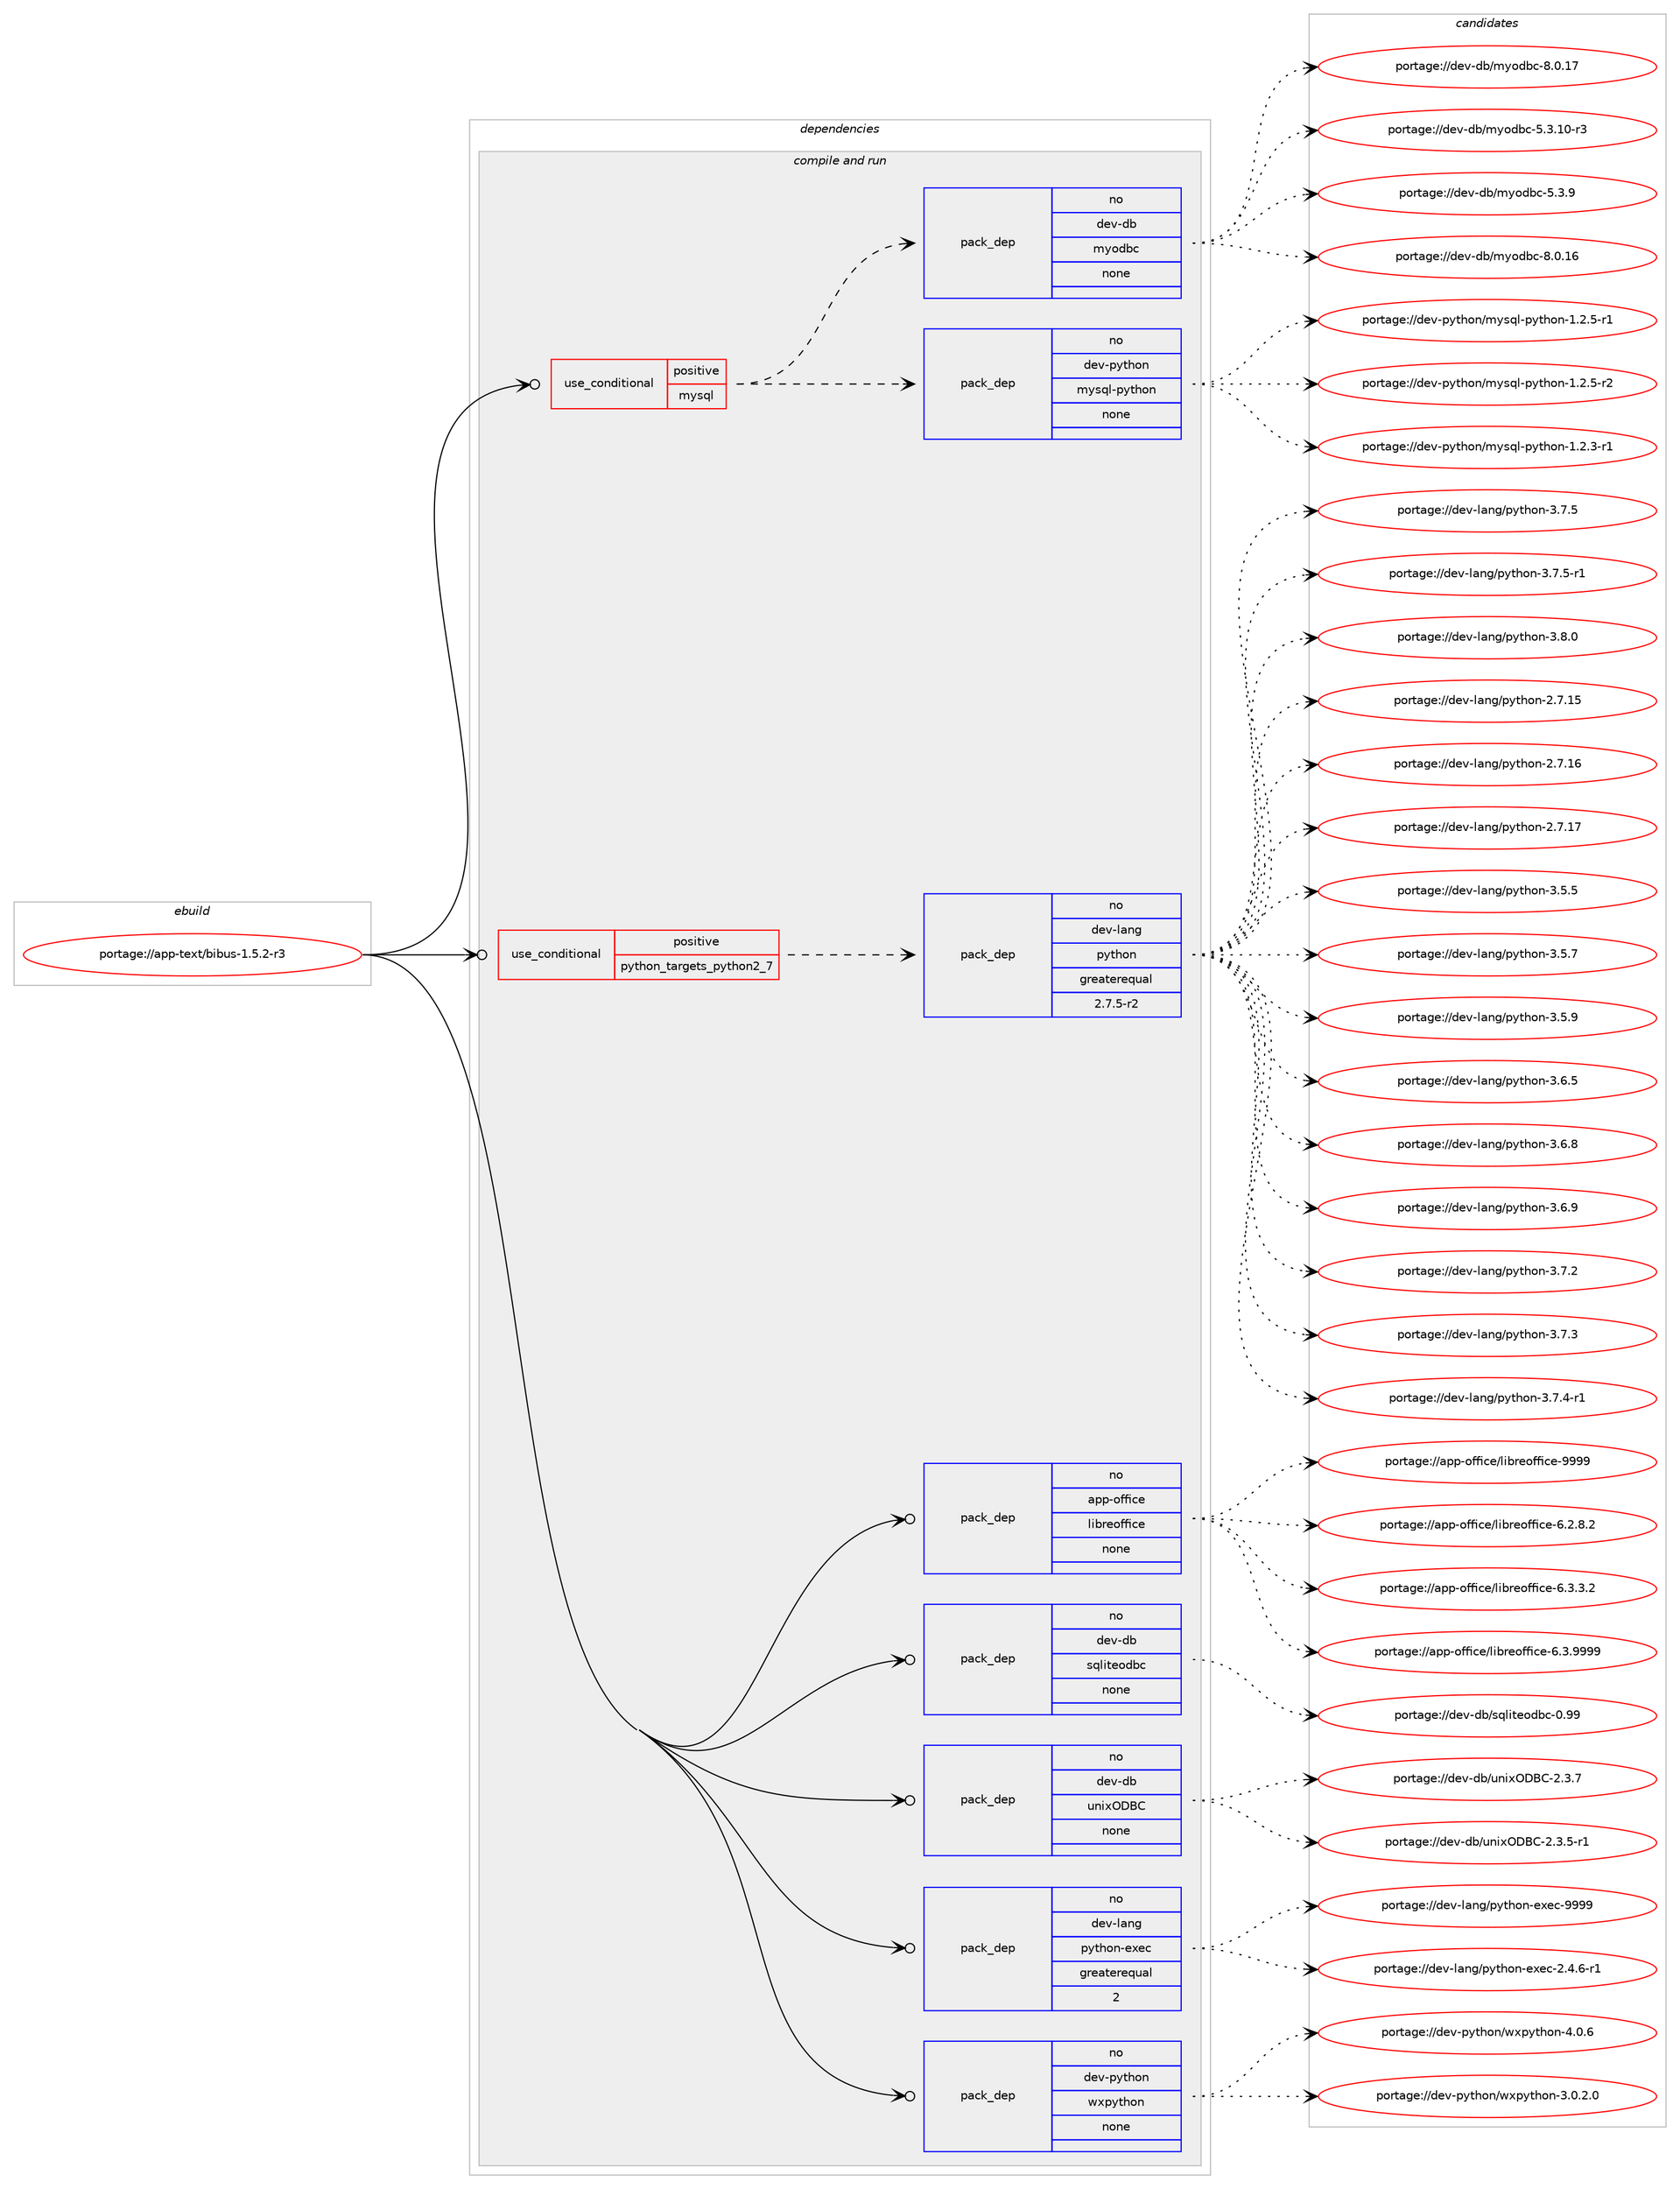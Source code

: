 digraph prolog {

# *************
# Graph options
# *************

newrank=true;
concentrate=true;
compound=true;
graph [rankdir=LR,fontname=Helvetica,fontsize=10,ranksep=1.5];#, ranksep=2.5, nodesep=0.2];
edge  [arrowhead=vee];
node  [fontname=Helvetica,fontsize=10];

# **********
# The ebuild
# **********

subgraph cluster_leftcol {
color=gray;
rank=same;
label=<<i>ebuild</i>>;
id [label="portage://app-text/bibus-1.5.2-r3", color=red, width=4, href="../app-text/bibus-1.5.2-r3.svg"];
}

# ****************
# The dependencies
# ****************

subgraph cluster_midcol {
color=gray;
label=<<i>dependencies</i>>;
subgraph cluster_compile {
fillcolor="#eeeeee";
style=filled;
label=<<i>compile</i>>;
}
subgraph cluster_compileandrun {
fillcolor="#eeeeee";
style=filled;
label=<<i>compile and run</i>>;
subgraph cond10670 {
dependency43168 [label=<<TABLE BORDER="0" CELLBORDER="1" CELLSPACING="0" CELLPADDING="4"><TR><TD ROWSPAN="3" CELLPADDING="10">use_conditional</TD></TR><TR><TD>positive</TD></TR><TR><TD>mysql</TD></TR></TABLE>>, shape=none, color=red];
subgraph pack31774 {
dependency43169 [label=<<TABLE BORDER="0" CELLBORDER="1" CELLSPACING="0" CELLPADDING="4" WIDTH="220"><TR><TD ROWSPAN="6" CELLPADDING="30">pack_dep</TD></TR><TR><TD WIDTH="110">no</TD></TR><TR><TD>dev-python</TD></TR><TR><TD>mysql-python</TD></TR><TR><TD>none</TD></TR><TR><TD></TD></TR></TABLE>>, shape=none, color=blue];
}
dependency43168:e -> dependency43169:w [weight=20,style="dashed",arrowhead="vee"];
subgraph pack31775 {
dependency43170 [label=<<TABLE BORDER="0" CELLBORDER="1" CELLSPACING="0" CELLPADDING="4" WIDTH="220"><TR><TD ROWSPAN="6" CELLPADDING="30">pack_dep</TD></TR><TR><TD WIDTH="110">no</TD></TR><TR><TD>dev-db</TD></TR><TR><TD>myodbc</TD></TR><TR><TD>none</TD></TR><TR><TD></TD></TR></TABLE>>, shape=none, color=blue];
}
dependency43168:e -> dependency43170:w [weight=20,style="dashed",arrowhead="vee"];
}
id:e -> dependency43168:w [weight=20,style="solid",arrowhead="odotvee"];
subgraph cond10671 {
dependency43171 [label=<<TABLE BORDER="0" CELLBORDER="1" CELLSPACING="0" CELLPADDING="4"><TR><TD ROWSPAN="3" CELLPADDING="10">use_conditional</TD></TR><TR><TD>positive</TD></TR><TR><TD>python_targets_python2_7</TD></TR></TABLE>>, shape=none, color=red];
subgraph pack31776 {
dependency43172 [label=<<TABLE BORDER="0" CELLBORDER="1" CELLSPACING="0" CELLPADDING="4" WIDTH="220"><TR><TD ROWSPAN="6" CELLPADDING="30">pack_dep</TD></TR><TR><TD WIDTH="110">no</TD></TR><TR><TD>dev-lang</TD></TR><TR><TD>python</TD></TR><TR><TD>greaterequal</TD></TR><TR><TD>2.7.5-r2</TD></TR></TABLE>>, shape=none, color=blue];
}
dependency43171:e -> dependency43172:w [weight=20,style="dashed",arrowhead="vee"];
}
id:e -> dependency43171:w [weight=20,style="solid",arrowhead="odotvee"];
subgraph pack31777 {
dependency43173 [label=<<TABLE BORDER="0" CELLBORDER="1" CELLSPACING="0" CELLPADDING="4" WIDTH="220"><TR><TD ROWSPAN="6" CELLPADDING="30">pack_dep</TD></TR><TR><TD WIDTH="110">no</TD></TR><TR><TD>app-office</TD></TR><TR><TD>libreoffice</TD></TR><TR><TD>none</TD></TR><TR><TD></TD></TR></TABLE>>, shape=none, color=blue];
}
id:e -> dependency43173:w [weight=20,style="solid",arrowhead="odotvee"];
subgraph pack31778 {
dependency43174 [label=<<TABLE BORDER="0" CELLBORDER="1" CELLSPACING="0" CELLPADDING="4" WIDTH="220"><TR><TD ROWSPAN="6" CELLPADDING="30">pack_dep</TD></TR><TR><TD WIDTH="110">no</TD></TR><TR><TD>dev-db</TD></TR><TR><TD>sqliteodbc</TD></TR><TR><TD>none</TD></TR><TR><TD></TD></TR></TABLE>>, shape=none, color=blue];
}
id:e -> dependency43174:w [weight=20,style="solid",arrowhead="odotvee"];
subgraph pack31779 {
dependency43175 [label=<<TABLE BORDER="0" CELLBORDER="1" CELLSPACING="0" CELLPADDING="4" WIDTH="220"><TR><TD ROWSPAN="6" CELLPADDING="30">pack_dep</TD></TR><TR><TD WIDTH="110">no</TD></TR><TR><TD>dev-db</TD></TR><TR><TD>unixODBC</TD></TR><TR><TD>none</TD></TR><TR><TD></TD></TR></TABLE>>, shape=none, color=blue];
}
id:e -> dependency43175:w [weight=20,style="solid",arrowhead="odotvee"];
subgraph pack31780 {
dependency43176 [label=<<TABLE BORDER="0" CELLBORDER="1" CELLSPACING="0" CELLPADDING="4" WIDTH="220"><TR><TD ROWSPAN="6" CELLPADDING="30">pack_dep</TD></TR><TR><TD WIDTH="110">no</TD></TR><TR><TD>dev-lang</TD></TR><TR><TD>python-exec</TD></TR><TR><TD>greaterequal</TD></TR><TR><TD>2</TD></TR></TABLE>>, shape=none, color=blue];
}
id:e -> dependency43176:w [weight=20,style="solid",arrowhead="odotvee"];
subgraph pack31781 {
dependency43177 [label=<<TABLE BORDER="0" CELLBORDER="1" CELLSPACING="0" CELLPADDING="4" WIDTH="220"><TR><TD ROWSPAN="6" CELLPADDING="30">pack_dep</TD></TR><TR><TD WIDTH="110">no</TD></TR><TR><TD>dev-python</TD></TR><TR><TD>wxpython</TD></TR><TR><TD>none</TD></TR><TR><TD></TD></TR></TABLE>>, shape=none, color=blue];
}
id:e -> dependency43177:w [weight=20,style="solid",arrowhead="odotvee"];
}
subgraph cluster_run {
fillcolor="#eeeeee";
style=filled;
label=<<i>run</i>>;
}
}

# **************
# The candidates
# **************

subgraph cluster_choices {
rank=same;
color=gray;
label=<<i>candidates</i>>;

subgraph choice31774 {
color=black;
nodesep=1;
choiceportage1001011184511212111610411111047109121115113108451121211161041111104549465046514511449 [label="portage://dev-python/mysql-python-1.2.3-r1", color=red, width=4,href="../dev-python/mysql-python-1.2.3-r1.svg"];
choiceportage1001011184511212111610411111047109121115113108451121211161041111104549465046534511449 [label="portage://dev-python/mysql-python-1.2.5-r1", color=red, width=4,href="../dev-python/mysql-python-1.2.5-r1.svg"];
choiceportage1001011184511212111610411111047109121115113108451121211161041111104549465046534511450 [label="portage://dev-python/mysql-python-1.2.5-r2", color=red, width=4,href="../dev-python/mysql-python-1.2.5-r2.svg"];
dependency43169:e -> choiceportage1001011184511212111610411111047109121115113108451121211161041111104549465046514511449:w [style=dotted,weight="100"];
dependency43169:e -> choiceportage1001011184511212111610411111047109121115113108451121211161041111104549465046534511449:w [style=dotted,weight="100"];
dependency43169:e -> choiceportage1001011184511212111610411111047109121115113108451121211161041111104549465046534511450:w [style=dotted,weight="100"];
}
subgraph choice31775 {
color=black;
nodesep=1;
choiceportage1001011184510098471091211111009899455346514649484511451 [label="portage://dev-db/myodbc-5.3.10-r3", color=red, width=4,href="../dev-db/myodbc-5.3.10-r3.svg"];
choiceportage1001011184510098471091211111009899455346514657 [label="portage://dev-db/myodbc-5.3.9", color=red, width=4,href="../dev-db/myodbc-5.3.9.svg"];
choiceportage100101118451009847109121111100989945564648464954 [label="portage://dev-db/myodbc-8.0.16", color=red, width=4,href="../dev-db/myodbc-8.0.16.svg"];
choiceportage100101118451009847109121111100989945564648464955 [label="portage://dev-db/myodbc-8.0.17", color=red, width=4,href="../dev-db/myodbc-8.0.17.svg"];
dependency43170:e -> choiceportage1001011184510098471091211111009899455346514649484511451:w [style=dotted,weight="100"];
dependency43170:e -> choiceportage1001011184510098471091211111009899455346514657:w [style=dotted,weight="100"];
dependency43170:e -> choiceportage100101118451009847109121111100989945564648464954:w [style=dotted,weight="100"];
dependency43170:e -> choiceportage100101118451009847109121111100989945564648464955:w [style=dotted,weight="100"];
}
subgraph choice31776 {
color=black;
nodesep=1;
choiceportage10010111845108971101034711212111610411111045504655464953 [label="portage://dev-lang/python-2.7.15", color=red, width=4,href="../dev-lang/python-2.7.15.svg"];
choiceportage10010111845108971101034711212111610411111045504655464954 [label="portage://dev-lang/python-2.7.16", color=red, width=4,href="../dev-lang/python-2.7.16.svg"];
choiceportage10010111845108971101034711212111610411111045504655464955 [label="portage://dev-lang/python-2.7.17", color=red, width=4,href="../dev-lang/python-2.7.17.svg"];
choiceportage100101118451089711010347112121116104111110455146534653 [label="portage://dev-lang/python-3.5.5", color=red, width=4,href="../dev-lang/python-3.5.5.svg"];
choiceportage100101118451089711010347112121116104111110455146534655 [label="portage://dev-lang/python-3.5.7", color=red, width=4,href="../dev-lang/python-3.5.7.svg"];
choiceportage100101118451089711010347112121116104111110455146534657 [label="portage://dev-lang/python-3.5.9", color=red, width=4,href="../dev-lang/python-3.5.9.svg"];
choiceportage100101118451089711010347112121116104111110455146544653 [label="portage://dev-lang/python-3.6.5", color=red, width=4,href="../dev-lang/python-3.6.5.svg"];
choiceportage100101118451089711010347112121116104111110455146544656 [label="portage://dev-lang/python-3.6.8", color=red, width=4,href="../dev-lang/python-3.6.8.svg"];
choiceportage100101118451089711010347112121116104111110455146544657 [label="portage://dev-lang/python-3.6.9", color=red, width=4,href="../dev-lang/python-3.6.9.svg"];
choiceportage100101118451089711010347112121116104111110455146554650 [label="portage://dev-lang/python-3.7.2", color=red, width=4,href="../dev-lang/python-3.7.2.svg"];
choiceportage100101118451089711010347112121116104111110455146554651 [label="portage://dev-lang/python-3.7.3", color=red, width=4,href="../dev-lang/python-3.7.3.svg"];
choiceportage1001011184510897110103471121211161041111104551465546524511449 [label="portage://dev-lang/python-3.7.4-r1", color=red, width=4,href="../dev-lang/python-3.7.4-r1.svg"];
choiceportage100101118451089711010347112121116104111110455146554653 [label="portage://dev-lang/python-3.7.5", color=red, width=4,href="../dev-lang/python-3.7.5.svg"];
choiceportage1001011184510897110103471121211161041111104551465546534511449 [label="portage://dev-lang/python-3.7.5-r1", color=red, width=4,href="../dev-lang/python-3.7.5-r1.svg"];
choiceportage100101118451089711010347112121116104111110455146564648 [label="portage://dev-lang/python-3.8.0", color=red, width=4,href="../dev-lang/python-3.8.0.svg"];
dependency43172:e -> choiceportage10010111845108971101034711212111610411111045504655464953:w [style=dotted,weight="100"];
dependency43172:e -> choiceportage10010111845108971101034711212111610411111045504655464954:w [style=dotted,weight="100"];
dependency43172:e -> choiceportage10010111845108971101034711212111610411111045504655464955:w [style=dotted,weight="100"];
dependency43172:e -> choiceportage100101118451089711010347112121116104111110455146534653:w [style=dotted,weight="100"];
dependency43172:e -> choiceportage100101118451089711010347112121116104111110455146534655:w [style=dotted,weight="100"];
dependency43172:e -> choiceportage100101118451089711010347112121116104111110455146534657:w [style=dotted,weight="100"];
dependency43172:e -> choiceportage100101118451089711010347112121116104111110455146544653:w [style=dotted,weight="100"];
dependency43172:e -> choiceportage100101118451089711010347112121116104111110455146544656:w [style=dotted,weight="100"];
dependency43172:e -> choiceportage100101118451089711010347112121116104111110455146544657:w [style=dotted,weight="100"];
dependency43172:e -> choiceportage100101118451089711010347112121116104111110455146554650:w [style=dotted,weight="100"];
dependency43172:e -> choiceportage100101118451089711010347112121116104111110455146554651:w [style=dotted,weight="100"];
dependency43172:e -> choiceportage1001011184510897110103471121211161041111104551465546524511449:w [style=dotted,weight="100"];
dependency43172:e -> choiceportage100101118451089711010347112121116104111110455146554653:w [style=dotted,weight="100"];
dependency43172:e -> choiceportage1001011184510897110103471121211161041111104551465546534511449:w [style=dotted,weight="100"];
dependency43172:e -> choiceportage100101118451089711010347112121116104111110455146564648:w [style=dotted,weight="100"];
}
subgraph choice31777 {
color=black;
nodesep=1;
choiceportage9711211245111102102105991014710810598114101111102102105991014554465046564650 [label="portage://app-office/libreoffice-6.2.8.2", color=red, width=4,href="../app-office/libreoffice-6.2.8.2.svg"];
choiceportage9711211245111102102105991014710810598114101111102102105991014554465146514650 [label="portage://app-office/libreoffice-6.3.3.2", color=red, width=4,href="../app-office/libreoffice-6.3.3.2.svg"];
choiceportage971121124511110210210599101471081059811410111110210210599101455446514657575757 [label="portage://app-office/libreoffice-6.3.9999", color=red, width=4,href="../app-office/libreoffice-6.3.9999.svg"];
choiceportage9711211245111102102105991014710810598114101111102102105991014557575757 [label="portage://app-office/libreoffice-9999", color=red, width=4,href="../app-office/libreoffice-9999.svg"];
dependency43173:e -> choiceportage9711211245111102102105991014710810598114101111102102105991014554465046564650:w [style=dotted,weight="100"];
dependency43173:e -> choiceportage9711211245111102102105991014710810598114101111102102105991014554465146514650:w [style=dotted,weight="100"];
dependency43173:e -> choiceportage971121124511110210210599101471081059811410111110210210599101455446514657575757:w [style=dotted,weight="100"];
dependency43173:e -> choiceportage9711211245111102102105991014710810598114101111102102105991014557575757:w [style=dotted,weight="100"];
}
subgraph choice31778 {
color=black;
nodesep=1;
choiceportage10010111845100984711511310810511610111110098994548465757 [label="portage://dev-db/sqliteodbc-0.99", color=red, width=4,href="../dev-db/sqliteodbc-0.99.svg"];
dependency43174:e -> choiceportage10010111845100984711511310810511610111110098994548465757:w [style=dotted,weight="100"];
}
subgraph choice31779 {
color=black;
nodesep=1;
choiceportage100101118451009847117110105120796866674550465146534511449 [label="portage://dev-db/unixODBC-2.3.5-r1", color=red, width=4,href="../dev-db/unixODBC-2.3.5-r1.svg"];
choiceportage10010111845100984711711010512079686667455046514655 [label="portage://dev-db/unixODBC-2.3.7", color=red, width=4,href="../dev-db/unixODBC-2.3.7.svg"];
dependency43175:e -> choiceportage100101118451009847117110105120796866674550465146534511449:w [style=dotted,weight="100"];
dependency43175:e -> choiceportage10010111845100984711711010512079686667455046514655:w [style=dotted,weight="100"];
}
subgraph choice31780 {
color=black;
nodesep=1;
choiceportage10010111845108971101034711212111610411111045101120101994550465246544511449 [label="portage://dev-lang/python-exec-2.4.6-r1", color=red, width=4,href="../dev-lang/python-exec-2.4.6-r1.svg"];
choiceportage10010111845108971101034711212111610411111045101120101994557575757 [label="portage://dev-lang/python-exec-9999", color=red, width=4,href="../dev-lang/python-exec-9999.svg"];
dependency43176:e -> choiceportage10010111845108971101034711212111610411111045101120101994550465246544511449:w [style=dotted,weight="100"];
dependency43176:e -> choiceportage10010111845108971101034711212111610411111045101120101994557575757:w [style=dotted,weight="100"];
}
subgraph choice31781 {
color=black;
nodesep=1;
choiceportage10010111845112121116104111110471191201121211161041111104551464846504648 [label="portage://dev-python/wxpython-3.0.2.0", color=red, width=4,href="../dev-python/wxpython-3.0.2.0.svg"];
choiceportage1001011184511212111610411111047119120112121116104111110455246484654 [label="portage://dev-python/wxpython-4.0.6", color=red, width=4,href="../dev-python/wxpython-4.0.6.svg"];
dependency43177:e -> choiceportage10010111845112121116104111110471191201121211161041111104551464846504648:w [style=dotted,weight="100"];
dependency43177:e -> choiceportage1001011184511212111610411111047119120112121116104111110455246484654:w [style=dotted,weight="100"];
}
}

}

